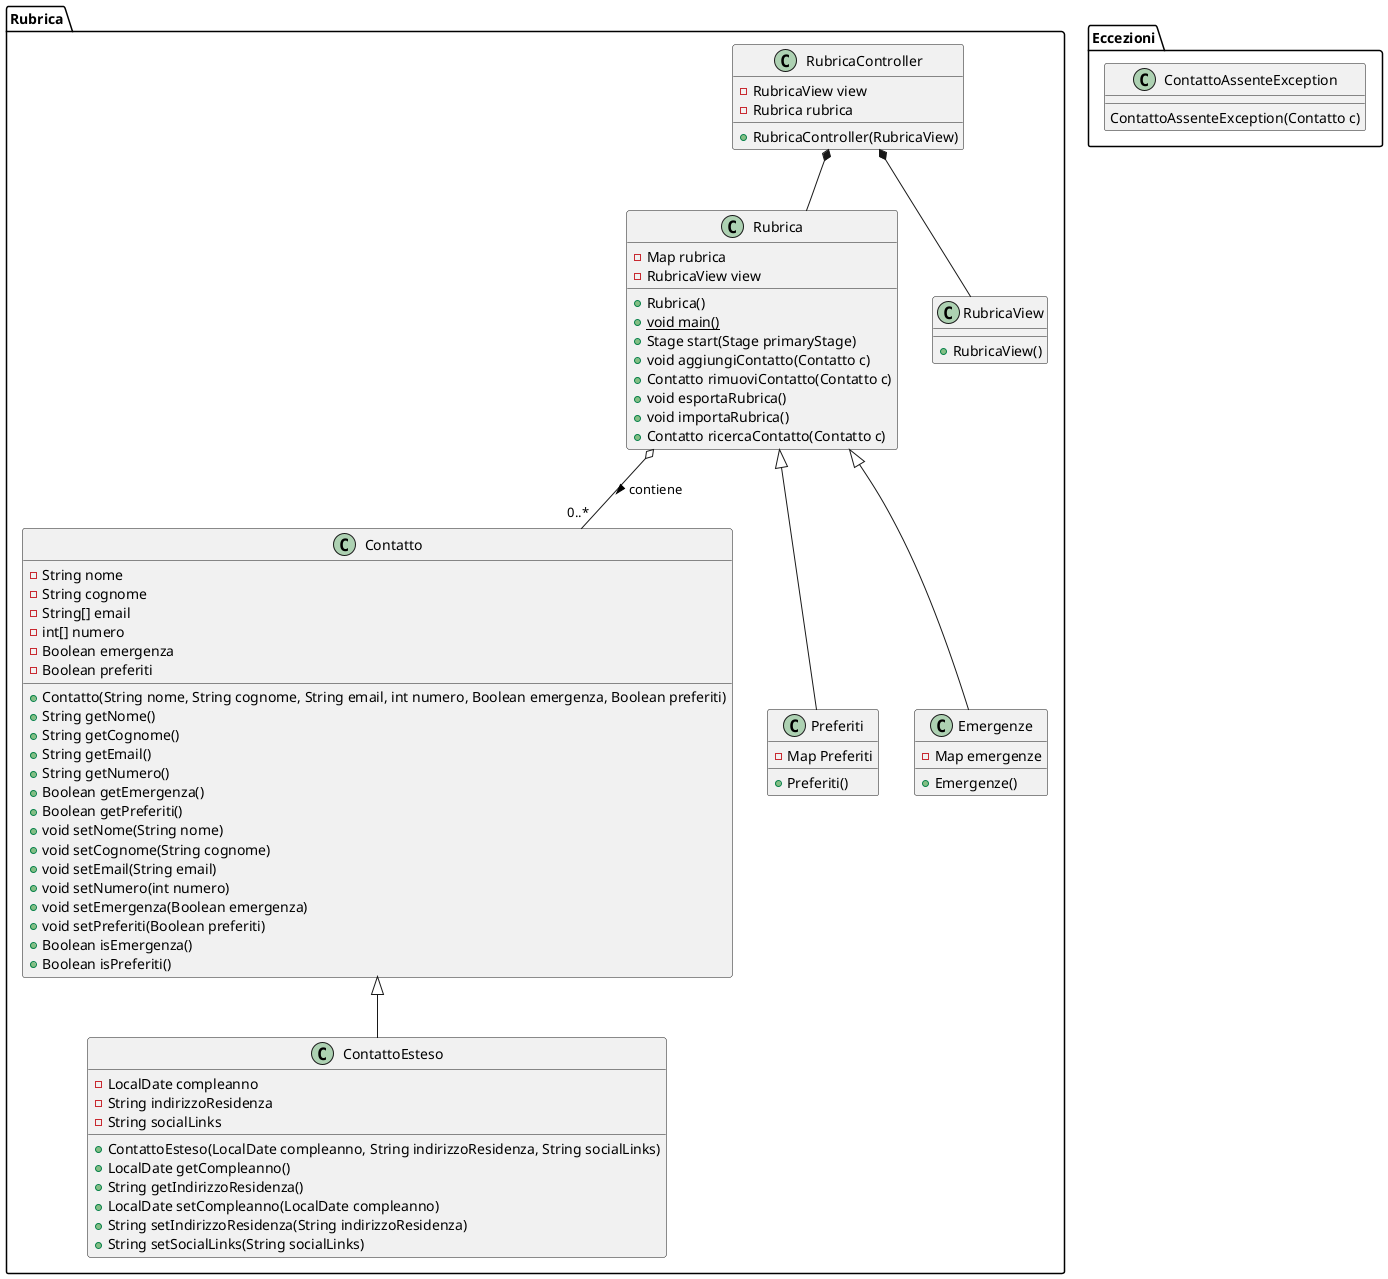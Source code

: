 @startuml
package Rubrica {
class Contatto {
  - String nome
  - String cognome
  - String[] email
  - int[] numero
  - Boolean emergenza
  - Boolean preferiti
  + Contatto(String nome, String cognome, String email, int numero, Boolean emergenza, Boolean preferiti)
  + String getNome()
  + String getCognome()
  + String getEmail()
  + String getNumero()
  + Boolean getEmergenza()
  + Boolean getPreferiti()
  + void setNome(String nome)
  + void setCognome(String cognome)
  + void setEmail(String email)
  + void setNumero(int numero)
  + void setEmergenza(Boolean emergenza)
  + void setPreferiti(Boolean preferiti)
  + Boolean isEmergenza()
  + Boolean isPreferiti()
}

class ContattoEsteso {
  - LocalDate compleanno
  - String indirizzoResidenza
  - String socialLinks
  + ContattoEsteso(LocalDate compleanno, String indirizzoResidenza, String socialLinks)
  + LocalDate getCompleanno()
  + String getIndirizzoResidenza()
  + LocalDate setCompleanno(LocalDate compleanno)
  + String setIndirizzoResidenza(String indirizzoResidenza)
  + String setSocialLinks(String socialLinks)
}

class Rubrica {
  - Map rubrica
  - RubricaView view
  + Rubrica()
  + void {static} main()
  + Stage start(Stage primaryStage)
  + void aggiungiContatto(Contatto c)
  + Contatto rimuoviContatto(Contatto c)
  + void esportaRubrica()
  + void importaRubrica()
  + Contatto ricercaContatto(Contatto c)
}

class Preferiti {
  - Map Preferiti
  + Preferiti()
}

class Emergenze {
  - Map emergenze
  + Emergenze()
}

class RubricaView {
  + RubricaView()
}

class RubricaController {
  - RubricaView view  
  - Rubrica rubrica
  + RubricaController(RubricaView)
}

Contatto <|-- ContattoEsteso
Rubrica o-- "0..*" Contatto : contiene >
Rubrica <|-- Preferiti
Rubrica <|-- Emergenze
RubricaController *-- Rubrica
RubricaController *-- RubricaView
}
package Eccezioni {
  class ContattoAssenteException{
    ContattoAssenteException(Contatto c)
  }
}

@enduml